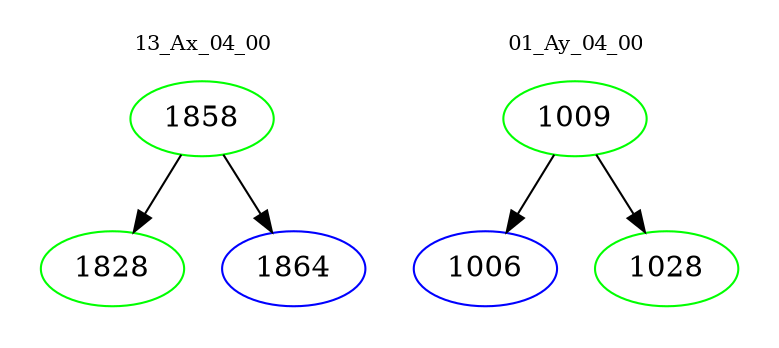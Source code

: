digraph{
subgraph cluster_0 {
color = white
label = "13_Ax_04_00";
fontsize=10;
T0_1858 [label="1858", color="green"]
T0_1858 -> T0_1828 [color="black"]
T0_1828 [label="1828", color="green"]
T0_1858 -> T0_1864 [color="black"]
T0_1864 [label="1864", color="blue"]
}
subgraph cluster_1 {
color = white
label = "01_Ay_04_00";
fontsize=10;
T1_1009 [label="1009", color="green"]
T1_1009 -> T1_1006 [color="black"]
T1_1006 [label="1006", color="blue"]
T1_1009 -> T1_1028 [color="black"]
T1_1028 [label="1028", color="green"]
}
}
